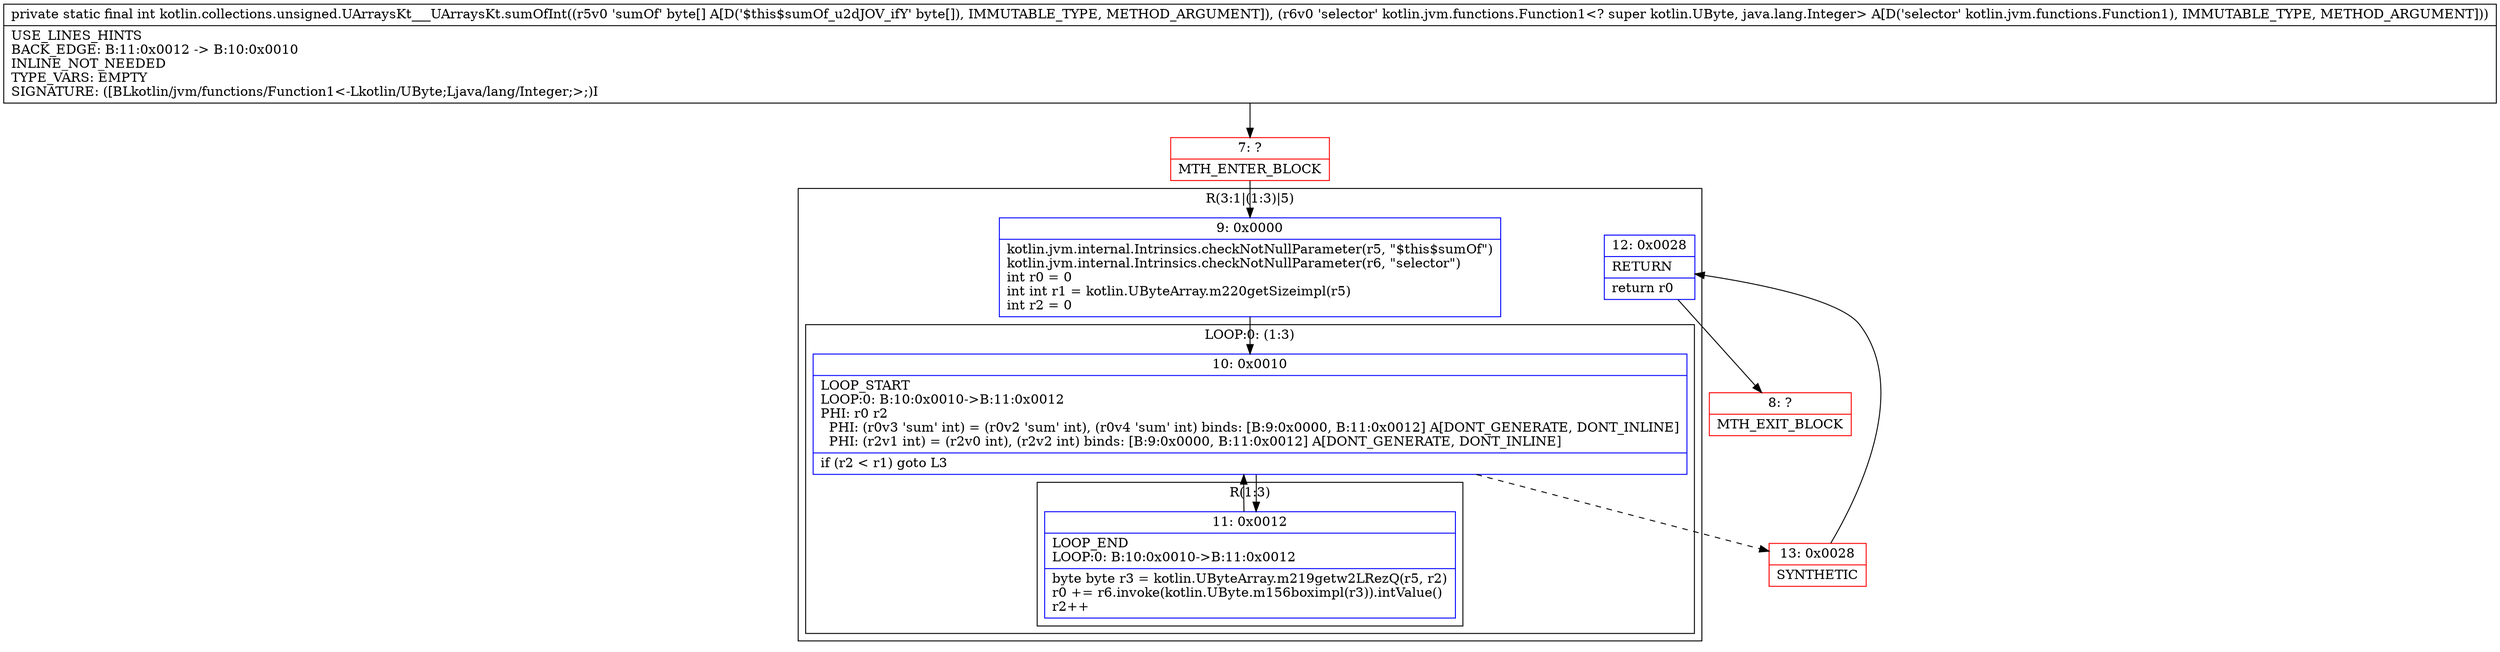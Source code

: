 digraph "CFG forkotlin.collections.unsigned.UArraysKt___UArraysKt.sumOfInt([BLkotlin\/jvm\/functions\/Function1;)I" {
subgraph cluster_Region_268445669 {
label = "R(3:1|(1:3)|5)";
node [shape=record,color=blue];
Node_9 [shape=record,label="{9\:\ 0x0000|kotlin.jvm.internal.Intrinsics.checkNotNullParameter(r5, \"$this$sumOf\")\lkotlin.jvm.internal.Intrinsics.checkNotNullParameter(r6, \"selector\")\lint r0 = 0\lint int r1 = kotlin.UByteArray.m220getSizeimpl(r5)\lint r2 = 0\l}"];
subgraph cluster_LoopRegion_1192018498 {
label = "LOOP:0: (1:3)";
node [shape=record,color=blue];
Node_10 [shape=record,label="{10\:\ 0x0010|LOOP_START\lLOOP:0: B:10:0x0010\-\>B:11:0x0012\lPHI: r0 r2 \l  PHI: (r0v3 'sum' int) = (r0v2 'sum' int), (r0v4 'sum' int) binds: [B:9:0x0000, B:11:0x0012] A[DONT_GENERATE, DONT_INLINE]\l  PHI: (r2v1 int) = (r2v0 int), (r2v2 int) binds: [B:9:0x0000, B:11:0x0012] A[DONT_GENERATE, DONT_INLINE]\l|if (r2 \< r1) goto L3\l}"];
subgraph cluster_Region_956861026 {
label = "R(1:3)";
node [shape=record,color=blue];
Node_11 [shape=record,label="{11\:\ 0x0012|LOOP_END\lLOOP:0: B:10:0x0010\-\>B:11:0x0012\l|byte byte r3 = kotlin.UByteArray.m219getw2LRezQ(r5, r2)\lr0 += r6.invoke(kotlin.UByte.m156boximpl(r3)).intValue()\lr2++\l}"];
}
}
Node_12 [shape=record,label="{12\:\ 0x0028|RETURN\l|return r0\l}"];
}
Node_7 [shape=record,color=red,label="{7\:\ ?|MTH_ENTER_BLOCK\l}"];
Node_13 [shape=record,color=red,label="{13\:\ 0x0028|SYNTHETIC\l}"];
Node_8 [shape=record,color=red,label="{8\:\ ?|MTH_EXIT_BLOCK\l}"];
MethodNode[shape=record,label="{private static final int kotlin.collections.unsigned.UArraysKt___UArraysKt.sumOfInt((r5v0 'sumOf' byte[] A[D('$this$sumOf_u2dJOV_ifY' byte[]), IMMUTABLE_TYPE, METHOD_ARGUMENT]), (r6v0 'selector' kotlin.jvm.functions.Function1\<? super kotlin.UByte, java.lang.Integer\> A[D('selector' kotlin.jvm.functions.Function1), IMMUTABLE_TYPE, METHOD_ARGUMENT]))  | USE_LINES_HINTS\lBACK_EDGE: B:11:0x0012 \-\> B:10:0x0010\lINLINE_NOT_NEEDED\lTYPE_VARS: EMPTY\lSIGNATURE: ([BLkotlin\/jvm\/functions\/Function1\<\-Lkotlin\/UByte;Ljava\/lang\/Integer;\>;)I\l}"];
MethodNode -> Node_7;Node_9 -> Node_10;
Node_10 -> Node_11;
Node_10 -> Node_13[style=dashed];
Node_11 -> Node_10;
Node_12 -> Node_8;
Node_7 -> Node_9;
Node_13 -> Node_12;
}

